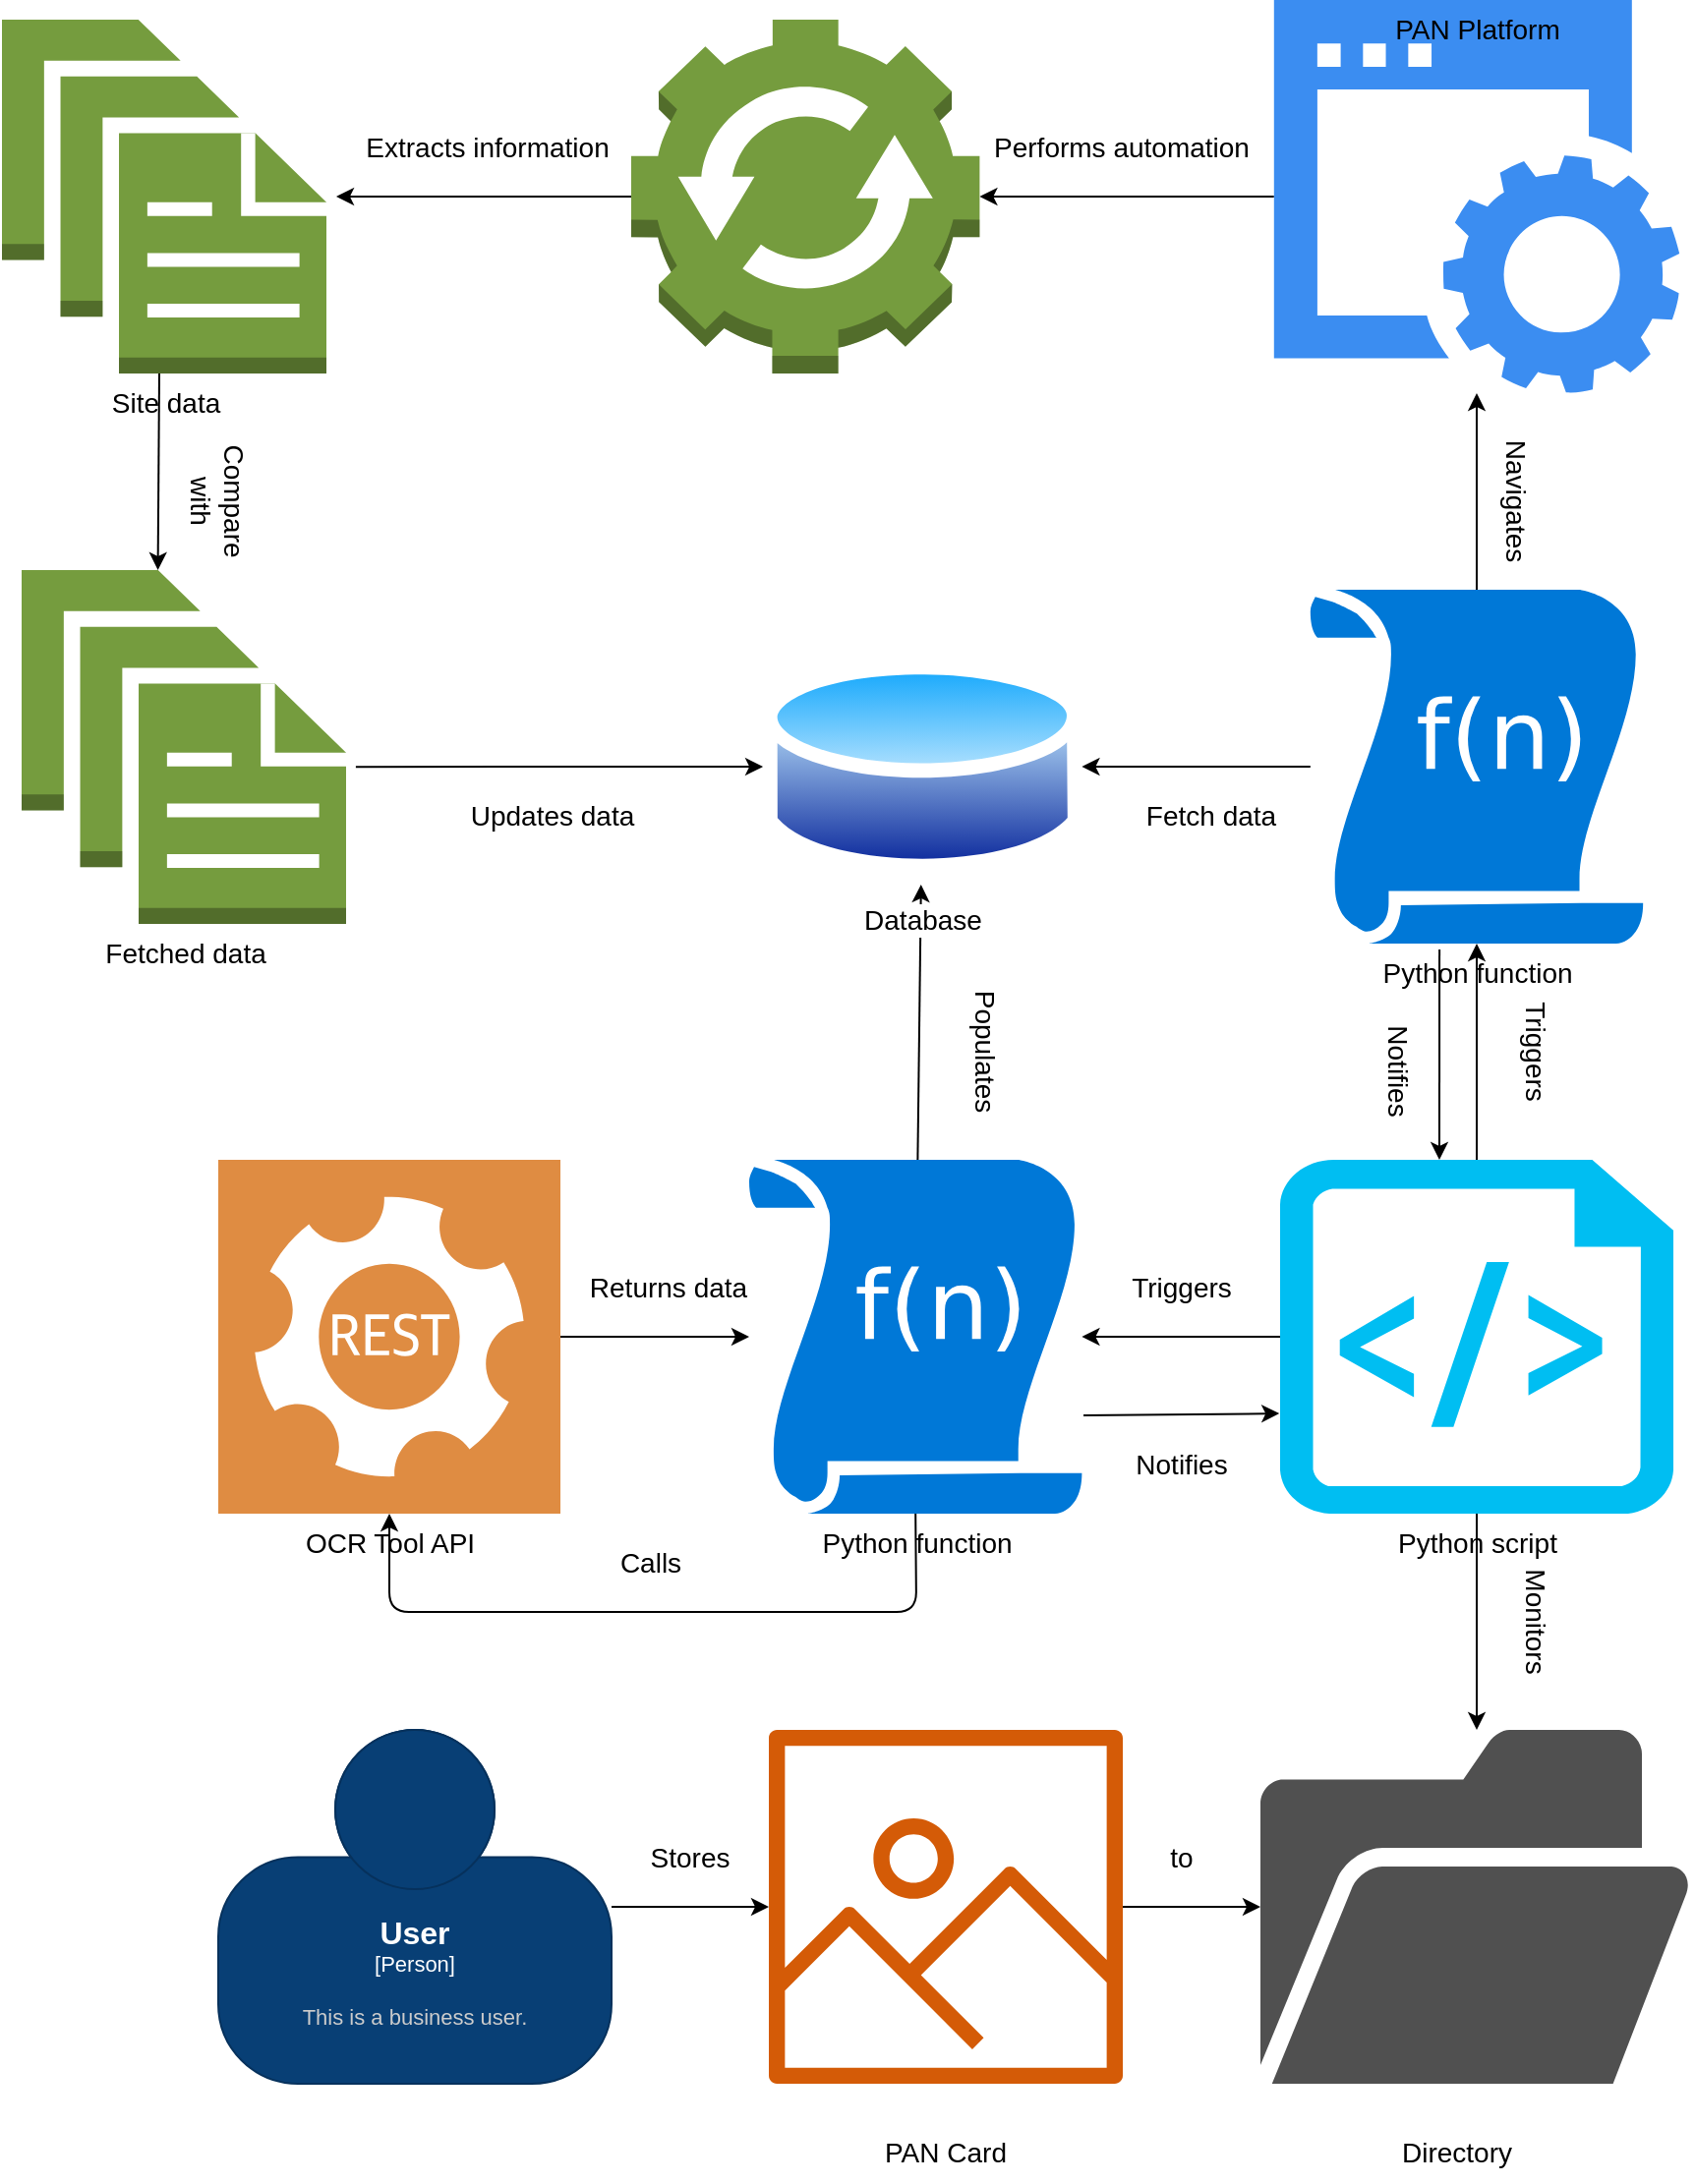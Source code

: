 <mxfile>
    <diagram id="a3aPkRa0uEVJGrdq9UJX" name="Page-1">
        <mxGraphModel dx="1567" dy="2391" grid="1" gridSize="10" guides="1" tooltips="1" connect="1" arrows="1" fold="1" page="1" pageScale="1" pageWidth="827" pageHeight="1169" math="0" shadow="0">
            <root>
                <mxCell id="0"/>
                <mxCell id="1" parent="0"/>
                <mxCell id="2" value="" style="sketch=0;pointerEvents=1;shadow=0;dashed=0;html=1;strokeColor=none;fillColor=#505050;labelPosition=center;verticalLabelPosition=bottom;verticalAlign=top;outlineConnect=0;align=center;shape=mxgraph.office.concepts.folder_open;" vertex="1" parent="1">
                    <mxGeometry x="610" y="400" width="220" height="180" as="geometry"/>
                </mxCell>
                <mxCell id="6" style="edgeStyle=none;html=1;fontSize=14;" edge="1" parent="1" source="3" target="4">
                    <mxGeometry relative="1" as="geometry"/>
                </mxCell>
                <object placeholders="1" c4Name="User" c4Type="Person" c4Description="This is a business user." label="&lt;font style=&quot;font-size: 16px&quot;&gt;&lt;b&gt;%c4Name%&lt;/b&gt;&lt;/font&gt;&lt;div&gt;[%c4Type%]&lt;/div&gt;&lt;br&gt;&lt;div&gt;&lt;font style=&quot;font-size: 11px&quot;&gt;&lt;font color=&quot;#cccccc&quot;&gt;%c4Description%&lt;/font&gt;&lt;/div&gt;" id="3">
                    <mxCell style="html=1;fontSize=11;dashed=0;whiteSpace=wrap;fillColor=#083F75;strokeColor=#06315C;fontColor=#ffffff;shape=mxgraph.c4.person2;align=center;metaEdit=1;points=[[0.5,0,0],[1,0.5,0],[1,0.75,0],[0.75,1,0],[0.5,1,0],[0.25,1,0],[0,0.75,0],[0,0.5,0]];resizable=0;" vertex="1" parent="1">
                        <mxGeometry x="80" y="400" width="200" height="180" as="geometry"/>
                    </mxCell>
                </object>
                <mxCell id="7" style="edgeStyle=none;html=1;fontSize=14;" edge="1" parent="1" source="4" target="2">
                    <mxGeometry relative="1" as="geometry"/>
                </mxCell>
                <mxCell id="4" value="" style="sketch=0;outlineConnect=0;fontColor=#232F3E;gradientColor=none;fillColor=#D45B07;strokeColor=none;dashed=0;verticalLabelPosition=bottom;verticalAlign=top;align=center;html=1;fontSize=12;fontStyle=0;aspect=fixed;pointerEvents=1;shape=mxgraph.aws4.container_registry_image;" vertex="1" parent="1">
                    <mxGeometry x="360" y="400" width="180" height="180" as="geometry"/>
                </mxCell>
                <mxCell id="5" value="&lt;font style=&quot;font-size: 14px;&quot;&gt;Stores&lt;/font&gt;" style="text;html=1;strokeColor=none;fillColor=none;align=center;verticalAlign=middle;whiteSpace=wrap;rounded=0;" vertex="1" parent="1">
                    <mxGeometry x="290" y="450" width="60" height="30" as="geometry"/>
                </mxCell>
                <mxCell id="8" value="to" style="text;html=1;strokeColor=none;fillColor=none;align=center;verticalAlign=middle;whiteSpace=wrap;rounded=0;fontSize=14;" vertex="1" parent="1">
                    <mxGeometry x="540" y="450" width="60" height="30" as="geometry"/>
                </mxCell>
                <mxCell id="9" value="PAN Card" style="text;html=1;strokeColor=none;fillColor=none;align=center;verticalAlign=middle;whiteSpace=wrap;rounded=0;fontSize=14;" vertex="1" parent="1">
                    <mxGeometry x="415" y="600" width="70" height="30" as="geometry"/>
                </mxCell>
                <mxCell id="10" value="Directory" style="text;html=1;strokeColor=none;fillColor=none;align=center;verticalAlign=middle;whiteSpace=wrap;rounded=0;fontSize=14;" vertex="1" parent="1">
                    <mxGeometry x="680" y="600" width="60" height="30" as="geometry"/>
                </mxCell>
                <mxCell id="13" style="edgeStyle=none;html=1;fontSize=14;" edge="1" parent="1" source="11" target="2">
                    <mxGeometry relative="1" as="geometry"/>
                </mxCell>
                <mxCell id="16" value="" style="edgeStyle=none;html=1;fontSize=14;" edge="1" parent="1" source="11" target="14">
                    <mxGeometry relative="1" as="geometry"/>
                </mxCell>
                <mxCell id="30" style="edgeStyle=none;html=1;entryX=0.5;entryY=1;entryDx=0;entryDy=0;entryPerimeter=0;fontSize=14;" edge="1" parent="1" source="11" target="27">
                    <mxGeometry relative="1" as="geometry"/>
                </mxCell>
                <mxCell id="11" value="Python script" style="verticalLabelPosition=bottom;html=1;verticalAlign=top;align=center;strokeColor=none;fillColor=#00BEF2;shape=mxgraph.azure.script_file;pointerEvents=1;fontSize=14;" vertex="1" parent="1">
                    <mxGeometry x="620" y="110" width="200" height="180" as="geometry"/>
                </mxCell>
                <mxCell id="12" value="Monitors" style="text;html=1;strokeColor=none;fillColor=none;align=center;verticalAlign=middle;whiteSpace=wrap;rounded=0;fontSize=14;rotation=90;" vertex="1" parent="1">
                    <mxGeometry x="720" y="330" width="60" height="30" as="geometry"/>
                </mxCell>
                <mxCell id="19" value="" style="edgeStyle=none;html=1;fontSize=14;exitX=0.5;exitY=1;exitDx=0;exitDy=0;exitPerimeter=0;" edge="1" parent="1" source="14" target="18">
                    <mxGeometry relative="1" as="geometry">
                        <Array as="points">
                            <mxPoint x="435" y="340"/>
                            <mxPoint x="167" y="340"/>
                        </Array>
                    </mxGeometry>
                </mxCell>
                <mxCell id="22" value="" style="edgeStyle=none;html=1;fontSize=14;" edge="1" parent="1" source="14" target="17">
                    <mxGeometry relative="1" as="geometry"/>
                </mxCell>
                <mxCell id="34" style="edgeStyle=none;html=1;entryX=-0.002;entryY=0.717;entryDx=0;entryDy=0;entryPerimeter=0;fontSize=14;" edge="1" parent="1" target="11">
                    <mxGeometry relative="1" as="geometry">
                        <mxPoint x="520" y="240" as="sourcePoint"/>
                    </mxGeometry>
                </mxCell>
                <mxCell id="14" value="Python function" style="sketch=0;aspect=fixed;pointerEvents=1;shadow=0;dashed=0;html=1;strokeColor=none;labelPosition=center;verticalLabelPosition=bottom;verticalAlign=top;align=center;shape=mxgraph.mscae.enterprise.udf_function;fillColor=#0078D7;fontSize=14;" vertex="1" parent="1">
                    <mxGeometry x="350" y="110" width="169.2" height="180" as="geometry"/>
                </mxCell>
                <mxCell id="15" value="Triggers" style="text;html=1;strokeColor=none;fillColor=none;align=center;verticalAlign=middle;whiteSpace=wrap;rounded=0;fontSize=14;rotation=0;" vertex="1" parent="1">
                    <mxGeometry x="540" y="160" width="60" height="30" as="geometry"/>
                </mxCell>
                <mxCell id="17" value="Database" style="aspect=fixed;perimeter=ellipsePerimeter;html=1;align=center;shadow=0;dashed=0;spacingTop=3;image;image=img/lib/active_directory/database.svg;fontSize=14;" vertex="1" parent="1">
                    <mxGeometry x="357.04" y="-150" width="162.16" height="120" as="geometry"/>
                </mxCell>
                <mxCell id="26" value="" style="edgeStyle=none;html=1;fontSize=14;" edge="1" parent="1" source="18" target="14">
                    <mxGeometry relative="1" as="geometry"/>
                </mxCell>
                <mxCell id="18" value="OCR Tool API" style="sketch=0;pointerEvents=1;shadow=0;dashed=0;html=1;strokeColor=none;fillColor=#DF8C42;labelPosition=center;verticalLabelPosition=bottom;verticalAlign=top;align=center;outlineConnect=0;shape=mxgraph.veeam2.restful_api;fontSize=14;" vertex="1" parent="1">
                    <mxGeometry x="80" y="110" width="174" height="180" as="geometry"/>
                </mxCell>
                <mxCell id="20" value="Calls" style="text;html=1;strokeColor=none;fillColor=none;align=center;verticalAlign=middle;whiteSpace=wrap;rounded=0;fontSize=14;" vertex="1" parent="1">
                    <mxGeometry x="270" y="300" width="60" height="30" as="geometry"/>
                </mxCell>
                <mxCell id="23" value="Returns data" style="text;html=1;strokeColor=none;fillColor=none;align=center;verticalAlign=middle;whiteSpace=wrap;rounded=0;fontSize=14;rotation=0;" vertex="1" parent="1">
                    <mxGeometry x="263.52" y="160" width="90" height="30" as="geometry"/>
                </mxCell>
                <mxCell id="31" value="" style="edgeStyle=none;html=1;fontSize=14;" edge="1" parent="1" source="27" target="17">
                    <mxGeometry relative="1" as="geometry"/>
                </mxCell>
                <mxCell id="37" value="" style="edgeStyle=none;html=1;fontSize=14;" edge="1" parent="1" source="27" target="36">
                    <mxGeometry relative="1" as="geometry"/>
                </mxCell>
                <mxCell id="27" value="Python function" style="sketch=0;aspect=fixed;pointerEvents=1;shadow=0;dashed=0;html=1;strokeColor=none;labelPosition=center;verticalLabelPosition=bottom;verticalAlign=top;align=center;shape=mxgraph.mscae.enterprise.udf_function;fillColor=#0078D7;fontSize=14;" vertex="1" parent="1">
                    <mxGeometry x="635.4" y="-180" width="169.2" height="180" as="geometry"/>
                </mxCell>
                <mxCell id="28" value="Triggers" style="text;html=1;strokeColor=none;fillColor=none;align=center;verticalAlign=middle;whiteSpace=wrap;rounded=0;fontSize=14;rotation=90;" vertex="1" parent="1">
                    <mxGeometry x="720" y="40" width="60" height="30" as="geometry"/>
                </mxCell>
                <mxCell id="32" value="Populates" style="text;html=1;strokeColor=none;fillColor=none;align=center;verticalAlign=middle;whiteSpace=wrap;rounded=0;fontSize=14;rotation=90;" vertex="1" parent="1">
                    <mxGeometry x="440" y="40" width="60" height="30" as="geometry"/>
                </mxCell>
                <mxCell id="33" value="Fetch data" style="text;html=1;strokeColor=none;fillColor=none;align=center;verticalAlign=middle;whiteSpace=wrap;rounded=0;fontSize=14;" vertex="1" parent="1">
                    <mxGeometry x="550" y="-80" width="70" height="30" as="geometry"/>
                </mxCell>
                <mxCell id="35" value="Notifies" style="text;html=1;strokeColor=none;fillColor=none;align=center;verticalAlign=middle;whiteSpace=wrap;rounded=0;fontSize=14;" vertex="1" parent="1">
                    <mxGeometry x="540" y="250" width="60" height="30" as="geometry"/>
                </mxCell>
                <mxCell id="42" style="edgeStyle=none;html=1;entryX=1;entryY=0.5;entryDx=0;entryDy=0;entryPerimeter=0;fontSize=14;" edge="1" parent="1" source="36" target="40">
                    <mxGeometry relative="1" as="geometry"/>
                </mxCell>
                <mxCell id="36" value="PAN Platform" style="sketch=0;html=1;aspect=fixed;strokeColor=none;shadow=0;align=center;verticalAlign=top;fillColor=#3B8DF1;shape=mxgraph.gcp2.website;fontSize=14;" vertex="1" parent="1">
                    <mxGeometry x="616.9" y="-480" width="206.19" height="200" as="geometry"/>
                </mxCell>
                <mxCell id="38" value="Navigates" style="text;html=1;strokeColor=none;fillColor=none;align=center;verticalAlign=middle;whiteSpace=wrap;rounded=0;fontSize=14;rotation=90;" vertex="1" parent="1">
                    <mxGeometry x="710" y="-240" width="60" height="30" as="geometry"/>
                </mxCell>
                <mxCell id="46" style="edgeStyle=none;html=1;fontSize=14;" edge="1" parent="1" source="40">
                    <mxGeometry relative="1" as="geometry">
                        <mxPoint x="140" y="-380" as="targetPoint"/>
                    </mxGeometry>
                </mxCell>
                <mxCell id="40" value="" style="outlineConnect=0;dashed=0;verticalLabelPosition=bottom;verticalAlign=top;align=center;html=1;shape=mxgraph.aws3.automation;fillColor=#759C3E;gradientColor=none;fontSize=14;" vertex="1" parent="1">
                    <mxGeometry x="290" y="-470" width="177.2" height="180" as="geometry"/>
                </mxCell>
                <mxCell id="43" value="Performs automation" style="text;html=1;strokeColor=none;fillColor=none;align=center;verticalAlign=middle;whiteSpace=wrap;rounded=0;fontSize=14;" vertex="1" parent="1">
                    <mxGeometry x="469" y="-420" width="141" height="30" as="geometry"/>
                </mxCell>
                <mxCell id="50" style="edgeStyle=none;html=1;entryX=0.42;entryY=0;entryDx=0;entryDy=0;entryPerimeter=0;fontSize=14;" edge="1" parent="1" target="48">
                    <mxGeometry relative="1" as="geometry">
                        <mxPoint x="50" y="-290" as="sourcePoint"/>
                    </mxGeometry>
                </mxCell>
                <mxCell id="44" value="Site data" style="outlineConnect=0;dashed=0;verticalLabelPosition=bottom;verticalAlign=top;align=center;html=1;shape=mxgraph.aws3.documents;fillColor=#759C3E;gradientColor=none;fontSize=14;" vertex="1" parent="1">
                    <mxGeometry x="-30" y="-470" width="165" height="180" as="geometry"/>
                </mxCell>
                <mxCell id="47" value="Extracts information" style="text;html=1;strokeColor=none;fillColor=none;align=center;verticalAlign=middle;whiteSpace=wrap;rounded=0;fontSize=14;" vertex="1" parent="1">
                    <mxGeometry x="154" y="-420" width="126" height="30" as="geometry"/>
                </mxCell>
                <mxCell id="49" style="edgeStyle=none;html=1;entryX=0;entryY=0.5;entryDx=0;entryDy=0;fontSize=14;exitX=1.03;exitY=0.556;exitDx=0;exitDy=0;exitPerimeter=0;" edge="1" parent="1" source="48" target="17">
                    <mxGeometry relative="1" as="geometry"/>
                </mxCell>
                <mxCell id="48" value="Fetched data" style="outlineConnect=0;dashed=0;verticalLabelPosition=bottom;verticalAlign=top;align=center;html=1;shape=mxgraph.aws3.documents;fillColor=#759C3E;gradientColor=none;fontSize=14;" vertex="1" parent="1">
                    <mxGeometry x="-20" y="-190" width="165" height="180" as="geometry"/>
                </mxCell>
                <mxCell id="51" value="Updates data" style="text;html=1;strokeColor=none;fillColor=none;align=center;verticalAlign=middle;whiteSpace=wrap;rounded=0;fontSize=14;" vertex="1" parent="1">
                    <mxGeometry x="200" y="-80" width="100" height="30" as="geometry"/>
                </mxCell>
                <mxCell id="52" value="Compare with" style="text;html=1;strokeColor=none;fillColor=none;align=center;verticalAlign=middle;whiteSpace=wrap;rounded=0;fontSize=14;rotation=90;" vertex="1" parent="1">
                    <mxGeometry x="50" y="-240" width="60" height="30" as="geometry"/>
                </mxCell>
                <mxCell id="53" style="edgeStyle=none;html=1;fontSize=14;exitX=0.388;exitY=1.017;exitDx=0;exitDy=0;exitPerimeter=0;" edge="1" parent="1" source="27">
                    <mxGeometry relative="1" as="geometry">
                        <mxPoint x="540" y="55.44" as="sourcePoint"/>
                        <mxPoint x="701" y="110" as="targetPoint"/>
                        <Array as="points"/>
                    </mxGeometry>
                </mxCell>
                <mxCell id="54" value="Notifies" style="text;html=1;strokeColor=none;fillColor=none;align=center;verticalAlign=middle;whiteSpace=wrap;rounded=0;fontSize=14;rotation=90;" vertex="1" parent="1">
                    <mxGeometry x="650" y="50" width="60" height="30" as="geometry"/>
                </mxCell>
            </root>
        </mxGraphModel>
    </diagram>
</mxfile>